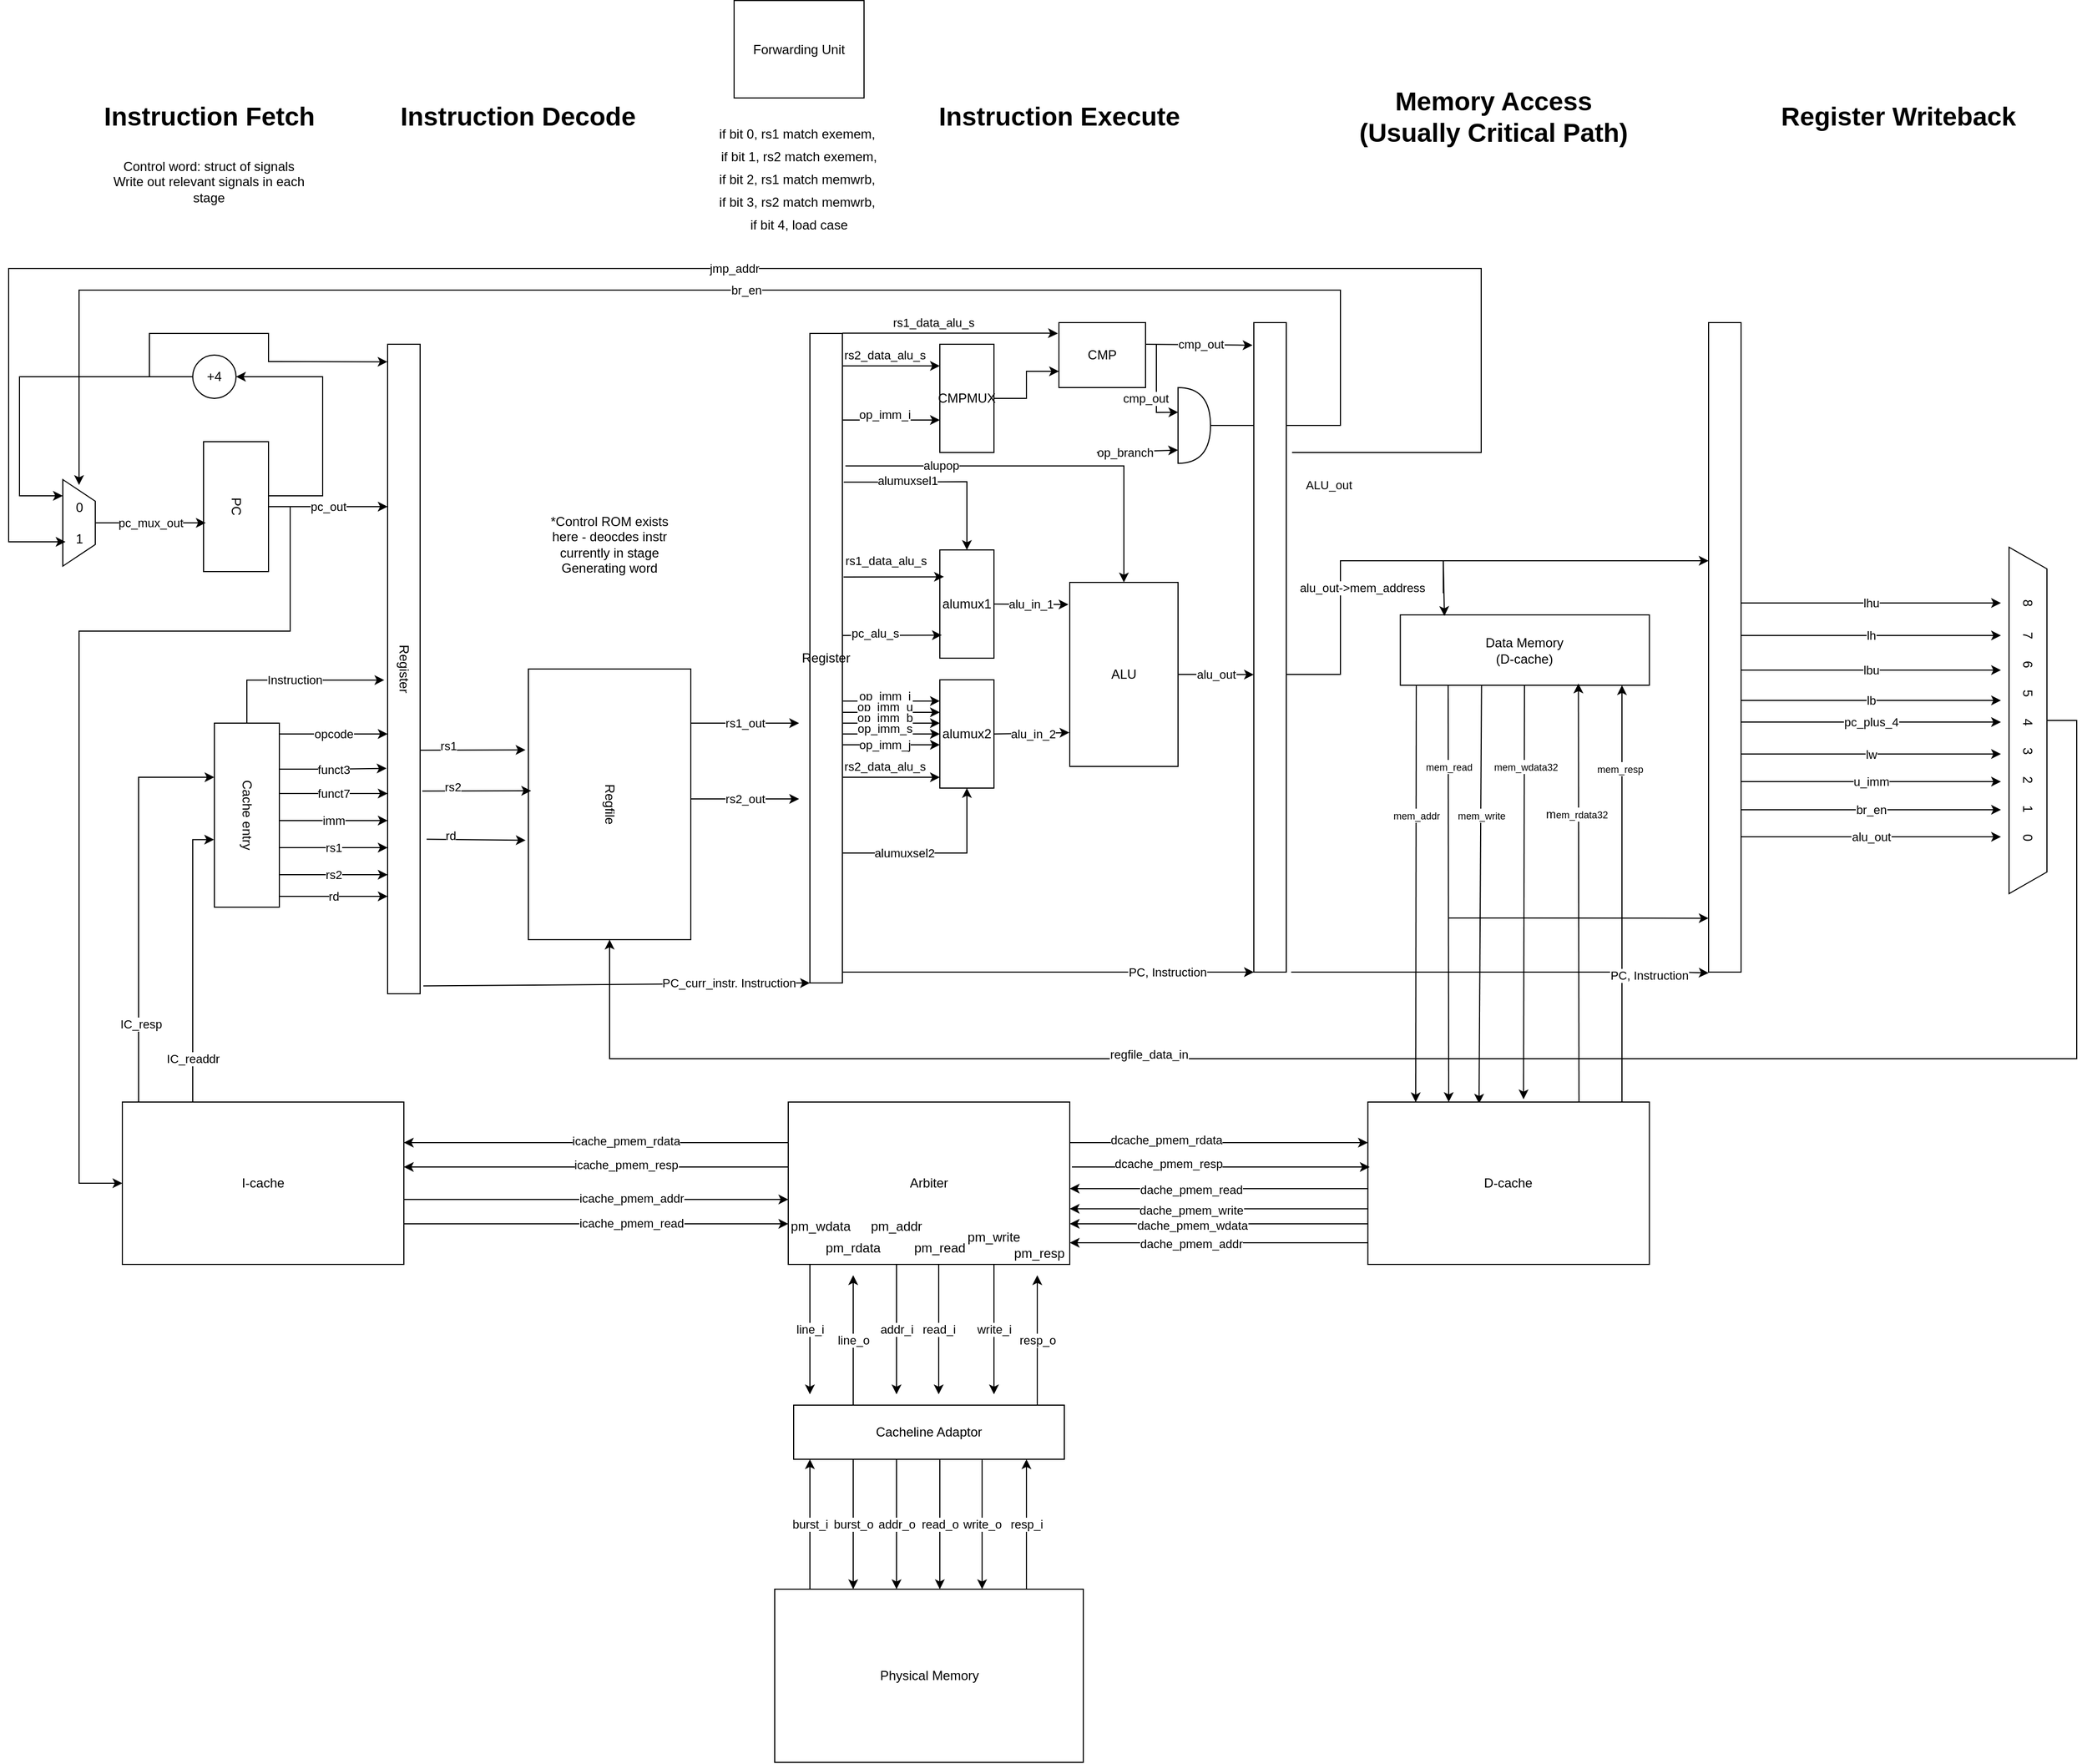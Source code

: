 <mxfile version="21.1.7" type="github">
  <diagram name="Page-1" id="kgMieb5tGnYmpSowrMJh">
    <mxGraphModel dx="1088" dy="543" grid="1" gridSize="10" guides="1" tooltips="1" connect="1" arrows="1" fold="1" page="1" pageScale="1" pageWidth="850" pageHeight="1100" math="0" shadow="0">
      <root>
        <mxCell id="0" />
        <mxCell id="1" parent="0" />
        <mxCell id="nxLgsc4oqni4OdvdI8zT-1" value="funct3" style="edgeStyle=orthogonalEdgeStyle;rounded=0;orthogonalLoop=1;jettySize=auto;html=1;exitX=0.25;exitY=0;exitDx=0;exitDy=0;entryX=0.653;entryY=1.033;entryDx=0;entryDy=0;entryPerimeter=0;" parent="1" source="nxLgsc4oqni4OdvdI8zT-2" target="nxLgsc4oqni4OdvdI8zT-27" edge="1">
          <mxGeometry relative="1" as="geometry" />
        </mxCell>
        <mxCell id="nxLgsc4oqni4OdvdI8zT-2" value="&lt;div&gt;Cache entry&lt;/div&gt;" style="rounded=0;whiteSpace=wrap;html=1;rotation=90;" parent="1" vertex="1">
          <mxGeometry x="515" y="925" width="170" height="60" as="geometry" />
        </mxCell>
        <mxCell id="nxLgsc4oqni4OdvdI8zT-3" value="Data Memory&lt;br&gt;(D-cache)" style="rounded=0;whiteSpace=wrap;html=1;" parent="1" vertex="1">
          <mxGeometry x="1665.31" y="770" width="230" height="65" as="geometry" />
        </mxCell>
        <mxCell id="nxLgsc4oqni4OdvdI8zT-5" value="" style="endArrow=classic;html=1;rounded=0;exitX=0.064;exitY=0.998;exitDx=0;exitDy=0;exitPerimeter=0;entryX=0.17;entryY=0.001;entryDx=0;entryDy=0;entryPerimeter=0;" parent="1" source="nxLgsc4oqni4OdvdI8zT-3" target="tLnpiTjwrrfOaHg7iEic-1" edge="1">
          <mxGeometry width="50" height="50" relative="1" as="geometry">
            <mxPoint x="1765.31" y="860" as="sourcePoint" />
            <mxPoint x="1680" y="930" as="targetPoint" />
          </mxGeometry>
        </mxCell>
        <mxCell id="wsY2lYpdGsrQp6GJRefo-1" style="edgeStyle=orthogonalEdgeStyle;rounded=0;orthogonalLoop=1;jettySize=auto;html=1;exitX=0;exitY=0;exitDx=0;exitDy=0;entryX=0.294;entryY=1;entryDx=0;entryDy=0;entryPerimeter=0;" parent="1" source="nxLgsc4oqni4OdvdI8zT-7" target="nxLgsc4oqni4OdvdI8zT-2" edge="1">
          <mxGeometry relative="1" as="geometry">
            <mxPoint x="500" y="920" as="targetPoint" />
            <Array as="points">
              <mxPoint x="500" y="1220" />
              <mxPoint x="500" y="920" />
            </Array>
          </mxGeometry>
        </mxCell>
        <mxCell id="wsY2lYpdGsrQp6GJRefo-2" value="IC_resp" style="edgeLabel;html=1;align=center;verticalAlign=middle;resizable=0;points=[];" parent="wsY2lYpdGsrQp6GJRefo-1" vertex="1" connectable="0">
          <mxGeometry x="-0.548" y="-2" relative="1" as="geometry">
            <mxPoint as="offset" />
          </mxGeometry>
        </mxCell>
        <mxCell id="wsY2lYpdGsrQp6GJRefo-3" style="edgeStyle=orthogonalEdgeStyle;rounded=0;orthogonalLoop=1;jettySize=auto;html=1;exitX=0.25;exitY=0;exitDx=0;exitDy=0;entryX=0.633;entryY=1.004;entryDx=0;entryDy=0;entryPerimeter=0;" parent="1" source="nxLgsc4oqni4OdvdI8zT-7" target="nxLgsc4oqni4OdvdI8zT-2" edge="1">
          <mxGeometry relative="1" as="geometry">
            <mxPoint x="550" y="960" as="targetPoint" />
            <Array as="points">
              <mxPoint x="550" y="978" />
            </Array>
          </mxGeometry>
        </mxCell>
        <mxCell id="wsY2lYpdGsrQp6GJRefo-4" value="IC_readdr" style="edgeLabel;html=1;align=center;verticalAlign=middle;resizable=0;points=[];" parent="wsY2lYpdGsrQp6GJRefo-3" vertex="1" connectable="0">
          <mxGeometry x="-0.444" y="2" relative="1" as="geometry">
            <mxPoint x="2" y="33" as="offset" />
          </mxGeometry>
        </mxCell>
        <mxCell id="nxLgsc4oqni4OdvdI8zT-7" value="I-cache" style="rounded=0;whiteSpace=wrap;html=1;rotation=0;" parent="1" vertex="1">
          <mxGeometry x="485" y="1220" width="260" height="150" as="geometry" />
        </mxCell>
        <mxCell id="nxLgsc4oqni4OdvdI8zT-8" value="" style="endArrow=classic;html=1;rounded=0;exitX=0.192;exitY=1.003;exitDx=0;exitDy=0;exitPerimeter=0;" parent="1" source="nxLgsc4oqni4OdvdI8zT-3" edge="1">
          <mxGeometry width="50" height="50" relative="1" as="geometry">
            <mxPoint x="1710" y="850" as="sourcePoint" />
            <mxPoint x="1710" y="1220" as="targetPoint" />
          </mxGeometry>
        </mxCell>
        <mxCell id="nxLgsc4oqni4OdvdI8zT-10" value="" style="endArrow=classic;html=1;rounded=0;exitX=0.183;exitY=1.003;exitDx=0;exitDy=0;exitPerimeter=0;entryX=0.395;entryY=0.01;entryDx=0;entryDy=0;entryPerimeter=0;" parent="1" target="tLnpiTjwrrfOaHg7iEic-1" edge="1">
          <mxGeometry width="50" height="50" relative="1" as="geometry">
            <mxPoint x="1740.31" y="835" as="sourcePoint" />
            <mxPoint x="1740.31" y="930" as="targetPoint" />
          </mxGeometry>
        </mxCell>
        <mxCell id="nxLgsc4oqni4OdvdI8zT-12" style="edgeStyle=orthogonalEdgeStyle;rounded=0;orthogonalLoop=1;jettySize=auto;html=1;exitX=0.5;exitY=0;exitDx=0;exitDy=0;entryX=0;entryY=0.5;entryDx=0;entryDy=0;" parent="1" source="nxLgsc4oqni4OdvdI8zT-14" target="nxLgsc4oqni4OdvdI8zT-7" edge="1">
          <mxGeometry relative="1" as="geometry">
            <mxPoint x="340" y="840" as="targetPoint" />
            <Array as="points">
              <mxPoint x="640" y="670" />
              <mxPoint x="640" y="785" />
              <mxPoint x="445" y="785" />
            </Array>
          </mxGeometry>
        </mxCell>
        <mxCell id="nxLgsc4oqni4OdvdI8zT-13" value="pc_out" style="edgeStyle=orthogonalEdgeStyle;rounded=0;orthogonalLoop=1;jettySize=auto;html=1;entryX=0.25;entryY=1;entryDx=0;entryDy=0;" parent="1" source="nxLgsc4oqni4OdvdI8zT-14" target="nxLgsc4oqni4OdvdI8zT-27" edge="1">
          <mxGeometry relative="1" as="geometry" />
        </mxCell>
        <mxCell id="nxLgsc4oqni4OdvdI8zT-14" value="PC" style="rounded=0;whiteSpace=wrap;html=1;rotation=90;" parent="1" vertex="1">
          <mxGeometry x="530" y="640" width="120" height="60" as="geometry" />
        </mxCell>
        <mxCell id="nxLgsc4oqni4OdvdI8zT-15" value="" style="endArrow=classic;html=1;rounded=0;exitX=0.183;exitY=1.003;exitDx=0;exitDy=0;exitPerimeter=0;entryX=0.553;entryY=-0.017;entryDx=0;entryDy=0;entryPerimeter=0;" parent="1" target="tLnpiTjwrrfOaHg7iEic-1" edge="1">
          <mxGeometry width="50" height="50" relative="1" as="geometry">
            <mxPoint x="1779.97" y="835" as="sourcePoint" />
            <mxPoint x="1780" y="930" as="targetPoint" />
          </mxGeometry>
        </mxCell>
        <mxCell id="nxLgsc4oqni4OdvdI8zT-16" value="&lt;font style=&quot;font-size: 10px;&quot;&gt;&lt;font style=&quot;font-size: 9px;&quot;&gt;mem_wdata32&lt;/font&gt;&lt;/font&gt;" style="edgeLabel;html=1;align=center;verticalAlign=middle;resizable=0;points=[];" parent="nxLgsc4oqni4OdvdI8zT-15" vertex="1" connectable="0">
          <mxGeometry x="0.557" y="1" relative="1" as="geometry">
            <mxPoint y="-223" as="offset" />
          </mxGeometry>
        </mxCell>
        <mxCell id="nxLgsc4oqni4OdvdI8zT-17" value="" style="endArrow=classic;html=1;rounded=0;" parent="1" target="nxLgsc4oqni4OdvdI8zT-20" edge="1">
          <mxGeometry width="50" height="50" relative="1" as="geometry">
            <mxPoint x="620" y="660" as="sourcePoint" />
            <mxPoint x="590" y="550" as="targetPoint" />
            <Array as="points">
              <mxPoint x="670" y="660" />
              <mxPoint x="670" y="550" />
            </Array>
          </mxGeometry>
        </mxCell>
        <mxCell id="nxLgsc4oqni4OdvdI8zT-18" value="" style="endArrow=classic;html=1;rounded=0;exitX=0.75;exitY=0;exitDx=0;exitDy=0;entryX=0.715;entryY=0.975;entryDx=0;entryDy=0;entryPerimeter=0;" parent="1" source="tLnpiTjwrrfOaHg7iEic-1" target="nxLgsc4oqni4OdvdI8zT-3" edge="1">
          <mxGeometry width="50" height="50" relative="1" as="geometry">
            <mxPoint x="1835.31" y="1030" as="sourcePoint" />
            <mxPoint x="1830" y="840" as="targetPoint" />
          </mxGeometry>
        </mxCell>
        <mxCell id="nxLgsc4oqni4OdvdI8zT-19" value="m&lt;font style=&quot;font-size: 10px;&quot;&gt;&lt;font style=&quot;font-size: 9px;&quot;&gt;em_rdata32&lt;/font&gt;&lt;/font&gt;" style="edgeLabel;html=1;align=center;verticalAlign=middle;resizable=0;points=[];" parent="nxLgsc4oqni4OdvdI8zT-18" vertex="1" connectable="0">
          <mxGeometry x="0.557" y="1" relative="1" as="geometry">
            <mxPoint x="-1" y="35" as="offset" />
          </mxGeometry>
        </mxCell>
        <mxCell id="nxLgsc4oqni4OdvdI8zT-20" value="+4" style="ellipse;whiteSpace=wrap;html=1;aspect=fixed;" parent="1" vertex="1">
          <mxGeometry x="550" y="530" width="40" height="40" as="geometry" />
        </mxCell>
        <mxCell id="nxLgsc4oqni4OdvdI8zT-21" value="" style="endArrow=classic;html=1;rounded=0;" parent="1" edge="1">
          <mxGeometry width="50" height="50" relative="1" as="geometry">
            <mxPoint x="1870" y="1222" as="sourcePoint" />
            <mxPoint x="1870" y="835" as="targetPoint" />
          </mxGeometry>
        </mxCell>
        <mxCell id="nxLgsc4oqni4OdvdI8zT-22" value="&lt;div&gt;&lt;font style=&quot;font-size: 10px;&quot;&gt;&lt;font style=&quot;font-size: 9px;&quot;&gt;mem_resp&lt;/font&gt;&lt;/font&gt;&lt;/div&gt;" style="edgeLabel;html=1;align=center;verticalAlign=middle;resizable=0;points=[];" parent="nxLgsc4oqni4OdvdI8zT-21" vertex="1" connectable="0">
          <mxGeometry x="0.557" y="1" relative="1" as="geometry">
            <mxPoint x="-1" y="-9" as="offset" />
          </mxGeometry>
        </mxCell>
        <mxCell id="nxLgsc4oqni4OdvdI8zT-23" value="" style="endArrow=classic;html=1;rounded=0;exitX=0;exitY=0.5;exitDx=0;exitDy=0;" parent="1" source="nxLgsc4oqni4OdvdI8zT-20" edge="1">
          <mxGeometry width="50" height="50" relative="1" as="geometry">
            <mxPoint x="600" y="610" as="sourcePoint" />
            <mxPoint x="430" y="660" as="targetPoint" />
            <Array as="points">
              <mxPoint x="390" y="550" />
              <mxPoint x="390" y="660" />
            </Array>
          </mxGeometry>
        </mxCell>
        <mxCell id="nxLgsc4oqni4OdvdI8zT-24" value="&lt;div&gt;&lt;br&gt;&lt;/div&gt;" style="shape=trapezoid;perimeter=trapezoidPerimeter;whiteSpace=wrap;html=1;fixedSize=1;rotation=90;" parent="1" vertex="1">
          <mxGeometry x="405" y="670" width="80" height="30" as="geometry" />
        </mxCell>
        <mxCell id="nxLgsc4oqni4OdvdI8zT-25" value="pc_mux_out" style="endArrow=classic;html=1;rounded=0;exitX=0.5;exitY=0;exitDx=0;exitDy=0;entryX=0.625;entryY=0.967;entryDx=0;entryDy=0;entryPerimeter=0;" parent="1" source="nxLgsc4oqni4OdvdI8zT-24" target="nxLgsc4oqni4OdvdI8zT-14" edge="1">
          <mxGeometry width="50" height="50" relative="1" as="geometry">
            <mxPoint x="650" y="700" as="sourcePoint" />
            <mxPoint x="700" y="650" as="targetPoint" />
          </mxGeometry>
        </mxCell>
        <mxCell id="nxLgsc4oqni4OdvdI8zT-26" value="&lt;div&gt;0&lt;/div&gt;&lt;div&gt;&lt;br&gt;&lt;/div&gt;&lt;div&gt;1&lt;br&gt;&lt;/div&gt;" style="text;html=1;strokeColor=none;fillColor=none;align=center;verticalAlign=middle;whiteSpace=wrap;rounded=0;" parent="1" vertex="1">
          <mxGeometry x="432.5" y="650" width="25" height="70" as="geometry" />
        </mxCell>
        <mxCell id="nxLgsc4oqni4OdvdI8zT-27" value="&lt;div&gt;Register&lt;/div&gt;" style="rounded=0;whiteSpace=wrap;html=1;rotation=90;" parent="1" vertex="1">
          <mxGeometry x="445" y="805" width="600" height="30" as="geometry" />
        </mxCell>
        <mxCell id="nxLgsc4oqni4OdvdI8zT-28" value="Instruction Fetch" style="text;strokeColor=none;fillColor=none;html=1;fontSize=24;fontStyle=1;verticalAlign=middle;align=center;" parent="1" vertex="1">
          <mxGeometry x="515" y="290" width="100" height="40" as="geometry" />
        </mxCell>
        <mxCell id="nxLgsc4oqni4OdvdI8zT-29" value="&lt;div&gt;Regfile&lt;/div&gt;" style="rounded=0;whiteSpace=wrap;html=1;rotation=90;" parent="1" vertex="1">
          <mxGeometry x="810" y="870" width="250" height="150" as="geometry" />
        </mxCell>
        <mxCell id="nxLgsc4oqni4OdvdI8zT-30" value="" style="endArrow=classic;html=1;rounded=0;entryX=0.299;entryY=1.018;entryDx=0;entryDy=0;entryPerimeter=0;" parent="1" target="nxLgsc4oqni4OdvdI8zT-29" edge="1">
          <mxGeometry width="50" height="50" relative="1" as="geometry">
            <mxPoint x="760" y="895" as="sourcePoint" />
            <mxPoint x="860" y="905" as="targetPoint" />
          </mxGeometry>
        </mxCell>
        <mxCell id="nxLgsc4oqni4OdvdI8zT-31" value="rs1" style="edgeLabel;html=1;align=center;verticalAlign=middle;resizable=0;points=[];" parent="nxLgsc4oqni4OdvdI8zT-30" connectable="0" vertex="1">
          <mxGeometry x="0.244" y="2" relative="1" as="geometry">
            <mxPoint x="-35" y="-2" as="offset" />
          </mxGeometry>
        </mxCell>
        <mxCell id="nxLgsc4oqni4OdvdI8zT-32" value="" style="endArrow=classic;html=1;rounded=0;entryX=0.45;entryY=0.983;entryDx=0;entryDy=0;entryPerimeter=0;exitX=0.688;exitY=-0.067;exitDx=0;exitDy=0;exitPerimeter=0;" parent="1" source="nxLgsc4oqni4OdvdI8zT-27" target="nxLgsc4oqni4OdvdI8zT-29" edge="1">
          <mxGeometry width="50" height="50" relative="1" as="geometry">
            <mxPoint x="760" y="925" as="sourcePoint" />
            <mxPoint x="860" y="925" as="targetPoint" />
          </mxGeometry>
        </mxCell>
        <mxCell id="nxLgsc4oqni4OdvdI8zT-33" value="rs2" style="edgeLabel;html=1;align=center;verticalAlign=middle;resizable=0;points=[];" parent="nxLgsc4oqni4OdvdI8zT-32" connectable="0" vertex="1">
          <mxGeometry x="0.244" y="2" relative="1" as="geometry">
            <mxPoint x="-35" y="-2" as="offset" />
          </mxGeometry>
        </mxCell>
        <mxCell id="nxLgsc4oqni4OdvdI8zT-34" value="" style="endArrow=classic;html=1;rounded=0;entryX=0.633;entryY=1.017;entryDx=0;entryDy=0;entryPerimeter=0;exitX=0.762;exitY=-0.2;exitDx=0;exitDy=0;exitPerimeter=0;" parent="1" source="nxLgsc4oqni4OdvdI8zT-27" target="nxLgsc4oqni4OdvdI8zT-29" edge="1">
          <mxGeometry width="50" height="50" relative="1" as="geometry">
            <mxPoint x="760" y="945" as="sourcePoint" />
            <mxPoint x="860" y="945" as="targetPoint" />
          </mxGeometry>
        </mxCell>
        <mxCell id="nxLgsc4oqni4OdvdI8zT-35" value="rd" style="edgeLabel;html=1;align=center;verticalAlign=middle;resizable=0;points=[];" parent="nxLgsc4oqni4OdvdI8zT-34" connectable="0" vertex="1">
          <mxGeometry x="0.244" y="2" relative="1" as="geometry">
            <mxPoint x="-35" y="-2" as="offset" />
          </mxGeometry>
        </mxCell>
        <mxCell id="nxLgsc4oqni4OdvdI8zT-36" value="8&amp;nbsp;&amp;nbsp;&amp;nbsp;&amp;nbsp;&amp;nbsp;&amp;nbsp; 7&amp;nbsp; &amp;nbsp; &amp;nbsp; 6&amp;nbsp; &amp;nbsp; &amp;nbsp; 5&amp;nbsp;&amp;nbsp; &amp;nbsp;&amp;nbsp; 4 &amp;nbsp;&amp;nbsp; &amp;nbsp; 3 &amp;nbsp; &amp;nbsp;&amp;nbsp; 2 &amp;nbsp;&amp;nbsp; &amp;nbsp; 1&amp;nbsp; &amp;nbsp; &amp;nbsp; 0" style="shape=trapezoid;perimeter=trapezoidPerimeter;whiteSpace=wrap;html=1;fixedSize=1;rotation=90;" parent="1" vertex="1">
          <mxGeometry x="2085" y="850" width="320" height="35" as="geometry" />
        </mxCell>
        <mxCell id="nxLgsc4oqni4OdvdI8zT-37" value="funct7" style="edgeStyle=orthogonalEdgeStyle;rounded=0;orthogonalLoop=1;jettySize=auto;html=1;exitX=0.25;exitY=0;exitDx=0;exitDy=0;entryX=0.373;entryY=1;entryDx=0;entryDy=0;entryPerimeter=0;" parent="1" edge="1">
          <mxGeometry relative="1" as="geometry">
            <mxPoint x="630" y="935" as="sourcePoint" />
            <mxPoint x="730" y="935" as="targetPoint" />
          </mxGeometry>
        </mxCell>
        <mxCell id="nxLgsc4oqni4OdvdI8zT-38" value="opcode" style="edgeStyle=orthogonalEdgeStyle;rounded=0;orthogonalLoop=1;jettySize=auto;html=1;exitX=0.25;exitY=0;exitDx=0;exitDy=0;entryX=0.373;entryY=1;entryDx=0;entryDy=0;entryPerimeter=0;" parent="1" edge="1">
          <mxGeometry relative="1" as="geometry">
            <mxPoint x="630" y="880" as="sourcePoint" />
            <mxPoint x="730" y="880" as="targetPoint" />
          </mxGeometry>
        </mxCell>
        <mxCell id="nxLgsc4oqni4OdvdI8zT-39" value="imm" style="edgeStyle=orthogonalEdgeStyle;rounded=0;orthogonalLoop=1;jettySize=auto;html=1;exitX=0.25;exitY=0;exitDx=0;exitDy=0;entryX=0.373;entryY=1;entryDx=0;entryDy=0;entryPerimeter=0;" parent="1" edge="1">
          <mxGeometry relative="1" as="geometry">
            <mxPoint x="630" y="960" as="sourcePoint" />
            <mxPoint x="730" y="960" as="targetPoint" />
          </mxGeometry>
        </mxCell>
        <mxCell id="nxLgsc4oqni4OdvdI8zT-40" value="rs1" style="edgeStyle=orthogonalEdgeStyle;rounded=0;orthogonalLoop=1;jettySize=auto;html=1;exitX=0.25;exitY=0;exitDx=0;exitDy=0;entryX=0.373;entryY=1;entryDx=0;entryDy=0;entryPerimeter=0;" parent="1" edge="1">
          <mxGeometry relative="1" as="geometry">
            <mxPoint x="630" y="985" as="sourcePoint" />
            <mxPoint x="730" y="985" as="targetPoint" />
          </mxGeometry>
        </mxCell>
        <mxCell id="nxLgsc4oqni4OdvdI8zT-41" value="rs2" style="edgeStyle=orthogonalEdgeStyle;rounded=0;orthogonalLoop=1;jettySize=auto;html=1;exitX=0.25;exitY=0;exitDx=0;exitDy=0;entryX=0.373;entryY=1;entryDx=0;entryDy=0;entryPerimeter=0;" parent="1" edge="1">
          <mxGeometry relative="1" as="geometry">
            <mxPoint x="630" y="1010" as="sourcePoint" />
            <mxPoint x="730" y="1010" as="targetPoint" />
          </mxGeometry>
        </mxCell>
        <mxCell id="nxLgsc4oqni4OdvdI8zT-42" value="rd" style="edgeStyle=orthogonalEdgeStyle;rounded=0;orthogonalLoop=1;jettySize=auto;html=1;exitX=0.25;exitY=0;exitDx=0;exitDy=0;entryX=0.373;entryY=1;entryDx=0;entryDy=0;entryPerimeter=0;" parent="1" edge="1">
          <mxGeometry relative="1" as="geometry">
            <mxPoint x="630" y="1030" as="sourcePoint" />
            <mxPoint x="730" y="1030" as="targetPoint" />
          </mxGeometry>
        </mxCell>
        <mxCell id="nxLgsc4oqni4OdvdI8zT-43" value="ALU" style="rounded=0;whiteSpace=wrap;html=1;" parent="1" vertex="1">
          <mxGeometry x="1360" y="740" width="100" height="170" as="geometry" />
        </mxCell>
        <mxCell id="nxLgsc4oqni4OdvdI8zT-44" value="" style="endArrow=classic;html=1;rounded=0;entryX=0.5;entryY=0;entryDx=0;entryDy=0;exitX=1.094;exitY=0.204;exitDx=0;exitDy=0;exitPerimeter=0;edgeStyle=orthogonalEdgeStyle;" parent="1" source="nxLgsc4oqni4OdvdI8zT-62" target="nxLgsc4oqni4OdvdI8zT-43" edge="1">
          <mxGeometry width="50" height="50" relative="1" as="geometry">
            <mxPoint x="1460" y="640" as="sourcePoint" />
            <mxPoint x="1490" y="870" as="targetPoint" />
          </mxGeometry>
        </mxCell>
        <mxCell id="nxLgsc4oqni4OdvdI8zT-45" value="alupop" style="edgeLabel;html=1;align=center;verticalAlign=middle;resizable=0;points=[];" parent="nxLgsc4oqni4OdvdI8zT-44" connectable="0" vertex="1">
          <mxGeometry x="-0.521" y="1" relative="1" as="geometry">
            <mxPoint as="offset" />
          </mxGeometry>
        </mxCell>
        <mxCell id="nxLgsc4oqni4OdvdI8zT-46" value="alumux2" style="trapezoid;whiteSpace=wrap;html=1;" parent="1" vertex="1">
          <mxGeometry x="1240" y="830" width="50" height="100" as="geometry" />
        </mxCell>
        <mxCell id="nxLgsc4oqni4OdvdI8zT-47" value="" style="endArrow=classic;html=1;rounded=0;" parent="1" edge="1">
          <mxGeometry width="50" height="50" relative="1" as="geometry">
            <mxPoint x="1150" y="849.58" as="sourcePoint" />
            <mxPoint x="1240" y="849.58" as="targetPoint" />
          </mxGeometry>
        </mxCell>
        <mxCell id="nxLgsc4oqni4OdvdI8zT-48" value="op_imm_i" style="edgeLabel;html=1;align=center;verticalAlign=middle;resizable=0;points=[];" parent="nxLgsc4oqni4OdvdI8zT-47" connectable="0" vertex="1">
          <mxGeometry x="-0.538" y="-1" relative="1" as="geometry">
            <mxPoint x="18" y="-6" as="offset" />
          </mxGeometry>
        </mxCell>
        <mxCell id="nxLgsc4oqni4OdvdI8zT-49" value="alumux1" style="trapezoid;whiteSpace=wrap;html=1;" parent="1" vertex="1">
          <mxGeometry x="1240" y="710" width="50" height="100" as="geometry" />
        </mxCell>
        <mxCell id="nxLgsc4oqni4OdvdI8zT-50" value="" style="endArrow=classic;html=1;rounded=0;entryX=0.055;entryY=0.248;entryDx=0;entryDy=0;entryPerimeter=0;" parent="1" edge="1">
          <mxGeometry width="50" height="50" relative="1" as="geometry">
            <mxPoint x="1151" y="735" as="sourcePoint" />
            <mxPoint x="1243.75" y="734.8" as="targetPoint" />
          </mxGeometry>
        </mxCell>
        <mxCell id="nxLgsc4oqni4OdvdI8zT-51" value="rs1_data_alu_s" style="edgeLabel;html=1;align=center;verticalAlign=middle;resizable=0;points=[];" parent="nxLgsc4oqni4OdvdI8zT-50" connectable="0" vertex="1">
          <mxGeometry x="-0.35" y="-1" relative="1" as="geometry">
            <mxPoint x="9" y="-16" as="offset" />
          </mxGeometry>
        </mxCell>
        <mxCell id="nxLgsc4oqni4OdvdI8zT-52" value="" style="endArrow=classic;html=1;rounded=0;entryX=0.037;entryY=0.787;entryDx=0;entryDy=0;entryPerimeter=0;" parent="1" target="nxLgsc4oqni4OdvdI8zT-49" edge="1">
          <mxGeometry width="50" height="50" relative="1" as="geometry">
            <mxPoint x="1150" y="789" as="sourcePoint" />
            <mxPoint x="1243" y="790" as="targetPoint" />
          </mxGeometry>
        </mxCell>
        <mxCell id="nxLgsc4oqni4OdvdI8zT-53" value="pc_alu_s" style="edgeLabel;html=1;align=center;verticalAlign=middle;resizable=0;points=[];" parent="nxLgsc4oqni4OdvdI8zT-52" connectable="0" vertex="1">
          <mxGeometry x="-0.59" y="2" relative="1" as="geometry">
            <mxPoint x="11" as="offset" />
          </mxGeometry>
        </mxCell>
        <mxCell id="nxLgsc4oqni4OdvdI8zT-54" value="" style="endArrow=classic;html=1;rounded=0;entryX=0.5;entryY=1;entryDx=0;entryDy=0;exitX=1;exitY=0.8;exitDx=0;exitDy=0;exitPerimeter=0;edgeStyle=orthogonalEdgeStyle;" parent="1" source="nxLgsc4oqni4OdvdI8zT-62" target="nxLgsc4oqni4OdvdI8zT-46" edge="1">
          <mxGeometry width="50" height="50" relative="1" as="geometry">
            <mxPoint x="1265" y="980" as="sourcePoint" />
            <mxPoint x="1360" y="870" as="targetPoint" />
            <Array as="points">
              <mxPoint x="1265" y="990" />
            </Array>
          </mxGeometry>
        </mxCell>
        <mxCell id="nxLgsc4oqni4OdvdI8zT-55" value="alumuxsel2" style="edgeLabel;html=1;align=center;verticalAlign=middle;resizable=0;points=[];" parent="nxLgsc4oqni4OdvdI8zT-54" connectable="0" vertex="1">
          <mxGeometry x="-0.349" relative="1" as="geometry">
            <mxPoint as="offset" />
          </mxGeometry>
        </mxCell>
        <mxCell id="nxLgsc4oqni4OdvdI8zT-56" value="" style="endArrow=classic;html=1;rounded=0;entryX=0.5;entryY=0;entryDx=0;entryDy=0;exitX=1.039;exitY=0.229;exitDx=0;exitDy=0;exitPerimeter=0;edgeStyle=orthogonalEdgeStyle;" parent="1" source="nxLgsc4oqni4OdvdI8zT-62" target="nxLgsc4oqni4OdvdI8zT-49" edge="1">
          <mxGeometry width="50" height="50" relative="1" as="geometry">
            <mxPoint x="1265" y="650" as="sourcePoint" />
            <mxPoint x="1270" y="650" as="targetPoint" />
            <Array as="points">
              <mxPoint x="1195" y="647" />
              <mxPoint x="1265" y="647" />
            </Array>
          </mxGeometry>
        </mxCell>
        <mxCell id="nxLgsc4oqni4OdvdI8zT-57" value="alumuxsel1" style="edgeLabel;html=1;align=center;verticalAlign=middle;resizable=0;points=[];" parent="nxLgsc4oqni4OdvdI8zT-56" connectable="0" vertex="1">
          <mxGeometry x="-0.332" y="2" relative="1" as="geometry">
            <mxPoint as="offset" />
          </mxGeometry>
        </mxCell>
        <mxCell id="nxLgsc4oqni4OdvdI8zT-58" value="" style="endArrow=classic;html=1;rounded=0;exitX=1;exitY=0.5;exitDx=0;exitDy=0;entryX=-0.012;entryY=0.12;entryDx=0;entryDy=0;entryPerimeter=0;" parent="1" source="nxLgsc4oqni4OdvdI8zT-49" target="nxLgsc4oqni4OdvdI8zT-43" edge="1">
          <mxGeometry width="50" height="50" relative="1" as="geometry">
            <mxPoint x="1290" y="920" as="sourcePoint" />
            <mxPoint x="1340" y="870" as="targetPoint" />
          </mxGeometry>
        </mxCell>
        <mxCell id="nxLgsc4oqni4OdvdI8zT-59" value="alu_in_1" style="edgeLabel;html=1;align=center;verticalAlign=middle;resizable=0;points=[];" parent="nxLgsc4oqni4OdvdI8zT-58" connectable="0" vertex="1">
          <mxGeometry x="0.229" y="-3" relative="1" as="geometry">
            <mxPoint x="-9" y="-3" as="offset" />
          </mxGeometry>
        </mxCell>
        <mxCell id="nxLgsc4oqni4OdvdI8zT-60" value="" style="endArrow=classic;html=1;rounded=0;entryX=-0.003;entryY=0.816;entryDx=0;entryDy=0;exitX=1;exitY=0.5;exitDx=0;exitDy=0;entryPerimeter=0;" parent="1" source="nxLgsc4oqni4OdvdI8zT-46" target="nxLgsc4oqni4OdvdI8zT-43" edge="1">
          <mxGeometry width="50" height="50" relative="1" as="geometry">
            <mxPoint x="1290" y="920" as="sourcePoint" />
            <mxPoint x="1340" y="870" as="targetPoint" />
          </mxGeometry>
        </mxCell>
        <mxCell id="nxLgsc4oqni4OdvdI8zT-61" value="alu_in_2" style="edgeLabel;html=1;align=center;verticalAlign=middle;resizable=0;points=[];" parent="nxLgsc4oqni4OdvdI8zT-60" connectable="0" vertex="1">
          <mxGeometry x="-0.289" y="-3" relative="1" as="geometry">
            <mxPoint x="11" y="-3" as="offset" />
          </mxGeometry>
        </mxCell>
        <mxCell id="nxLgsc4oqni4OdvdI8zT-62" value="Register" style="rounded=0;whiteSpace=wrap;html=1;" parent="1" vertex="1">
          <mxGeometry x="1120" y="510" width="30" height="600" as="geometry" />
        </mxCell>
        <mxCell id="nxLgsc4oqni4OdvdI8zT-63" value="" style="endArrow=classic;html=1;rounded=0;" parent="1" edge="1">
          <mxGeometry width="50" height="50" relative="1" as="geometry">
            <mxPoint x="1150" y="860" as="sourcePoint" />
            <mxPoint x="1240" y="860" as="targetPoint" />
          </mxGeometry>
        </mxCell>
        <mxCell id="nxLgsc4oqni4OdvdI8zT-64" value="op_imm_u" style="edgeLabel;html=1;align=center;verticalAlign=middle;resizable=0;points=[];" parent="nxLgsc4oqni4OdvdI8zT-63" connectable="0" vertex="1">
          <mxGeometry x="-0.538" y="-1" relative="1" as="geometry">
            <mxPoint x="18" y="-6" as="offset" />
          </mxGeometry>
        </mxCell>
        <mxCell id="nxLgsc4oqni4OdvdI8zT-65" value="" style="endArrow=classic;html=1;rounded=0;" parent="1" edge="1">
          <mxGeometry width="50" height="50" relative="1" as="geometry">
            <mxPoint x="1150" y="870" as="sourcePoint" />
            <mxPoint x="1240" y="870" as="targetPoint" />
          </mxGeometry>
        </mxCell>
        <mxCell id="nxLgsc4oqni4OdvdI8zT-66" value="op_imm_b" style="edgeLabel;html=1;align=center;verticalAlign=middle;resizable=0;points=[];" parent="nxLgsc4oqni4OdvdI8zT-65" connectable="0" vertex="1">
          <mxGeometry x="-0.538" y="-1" relative="1" as="geometry">
            <mxPoint x="18" y="-6" as="offset" />
          </mxGeometry>
        </mxCell>
        <mxCell id="nxLgsc4oqni4OdvdI8zT-67" value="" style="endArrow=classic;html=1;rounded=0;" parent="1" edge="1">
          <mxGeometry width="50" height="50" relative="1" as="geometry">
            <mxPoint x="1150" y="880" as="sourcePoint" />
            <mxPoint x="1240" y="880" as="targetPoint" />
          </mxGeometry>
        </mxCell>
        <mxCell id="nxLgsc4oqni4OdvdI8zT-68" value="op_imm_s" style="edgeLabel;html=1;align=center;verticalAlign=middle;resizable=0;points=[];" parent="nxLgsc4oqni4OdvdI8zT-67" connectable="0" vertex="1">
          <mxGeometry x="-0.538" y="-1" relative="1" as="geometry">
            <mxPoint x="18" y="-6" as="offset" />
          </mxGeometry>
        </mxCell>
        <mxCell id="nxLgsc4oqni4OdvdI8zT-69" value="" style="endArrow=classic;html=1;rounded=0;" parent="1" edge="1">
          <mxGeometry width="50" height="50" relative="1" as="geometry">
            <mxPoint x="1150" y="890" as="sourcePoint" />
            <mxPoint x="1240" y="890" as="targetPoint" />
          </mxGeometry>
        </mxCell>
        <mxCell id="nxLgsc4oqni4OdvdI8zT-70" value="op_imm_j" style="edgeLabel;html=1;align=center;verticalAlign=middle;resizable=0;points=[];" parent="nxLgsc4oqni4OdvdI8zT-69" connectable="0" vertex="1">
          <mxGeometry x="-0.538" y="-1" relative="1" as="geometry">
            <mxPoint x="18" y="-1" as="offset" />
          </mxGeometry>
        </mxCell>
        <mxCell id="nxLgsc4oqni4OdvdI8zT-71" value="" style="endArrow=classic;html=1;rounded=0;" parent="1" edge="1">
          <mxGeometry width="50" height="50" relative="1" as="geometry">
            <mxPoint x="1150" y="920" as="sourcePoint" />
            <mxPoint x="1240" y="920" as="targetPoint" />
          </mxGeometry>
        </mxCell>
        <mxCell id="nxLgsc4oqni4OdvdI8zT-72" value="rs2_data_alu_s" style="edgeLabel;html=1;align=center;verticalAlign=middle;resizable=0;points=[];" parent="nxLgsc4oqni4OdvdI8zT-71" connectable="0" vertex="1">
          <mxGeometry x="-0.538" y="-1" relative="1" as="geometry">
            <mxPoint x="18" y="-11" as="offset" />
          </mxGeometry>
        </mxCell>
        <mxCell id="nxLgsc4oqni4OdvdI8zT-73" value="CMP" style="whiteSpace=wrap;html=1;" parent="1" vertex="1">
          <mxGeometry x="1350" y="500" width="80" height="60" as="geometry" />
        </mxCell>
        <mxCell id="nxLgsc4oqni4OdvdI8zT-74" value="CMPMUX" style="trapezoid;whiteSpace=wrap;html=1;" parent="1" vertex="1">
          <mxGeometry x="1240" y="520" width="50" height="100" as="geometry" />
        </mxCell>
        <mxCell id="nxLgsc4oqni4OdvdI8zT-75" value="" style="endArrow=classic;html=1;rounded=0;" parent="1" edge="1">
          <mxGeometry width="50" height="50" relative="1" as="geometry">
            <mxPoint x="1150" y="540" as="sourcePoint" />
            <mxPoint x="1240" y="540" as="targetPoint" />
          </mxGeometry>
        </mxCell>
        <mxCell id="nxLgsc4oqni4OdvdI8zT-76" value="rs2_data_alu_s" style="edgeLabel;html=1;align=center;verticalAlign=middle;resizable=0;points=[];" parent="nxLgsc4oqni4OdvdI8zT-75" connectable="0" vertex="1">
          <mxGeometry x="-0.538" y="-1" relative="1" as="geometry">
            <mxPoint x="18" y="-11" as="offset" />
          </mxGeometry>
        </mxCell>
        <mxCell id="nxLgsc4oqni4OdvdI8zT-77" value="" style="endArrow=classic;html=1;rounded=0;" parent="1" edge="1">
          <mxGeometry width="50" height="50" relative="1" as="geometry">
            <mxPoint x="1150" y="590" as="sourcePoint" />
            <mxPoint x="1240" y="590" as="targetPoint" />
          </mxGeometry>
        </mxCell>
        <mxCell id="nxLgsc4oqni4OdvdI8zT-78" value="op_imm_i" style="edgeLabel;html=1;align=center;verticalAlign=middle;resizable=0;points=[];" parent="nxLgsc4oqni4OdvdI8zT-77" connectable="0" vertex="1">
          <mxGeometry x="-0.538" y="-1" relative="1" as="geometry">
            <mxPoint x="18" y="-6" as="offset" />
          </mxGeometry>
        </mxCell>
        <mxCell id="nxLgsc4oqni4OdvdI8zT-79" value="" style="endArrow=classic;html=1;rounded=0;entryX=0;entryY=0.75;entryDx=0;entryDy=0;exitX=1;exitY=0.5;exitDx=0;exitDy=0;edgeStyle=orthogonalEdgeStyle;" parent="1" source="nxLgsc4oqni4OdvdI8zT-74" target="nxLgsc4oqni4OdvdI8zT-73" edge="1">
          <mxGeometry width="50" height="50" relative="1" as="geometry">
            <mxPoint x="1290" y="580" as="sourcePoint" />
            <mxPoint x="1340" y="530" as="targetPoint" />
          </mxGeometry>
        </mxCell>
        <mxCell id="nxLgsc4oqni4OdvdI8zT-80" value="" style="endArrow=classic;html=1;rounded=0;exitX=1;exitY=0.833;exitDx=0;exitDy=0;exitPerimeter=0;edgeStyle=orthogonalEdgeStyle;entryX=-0.012;entryY=0.167;entryDx=0;entryDy=0;entryPerimeter=0;" parent="1" target="nxLgsc4oqni4OdvdI8zT-73" edge="1">
          <mxGeometry width="50" height="50" relative="1" as="geometry">
            <mxPoint x="1150" y="509.8" as="sourcePoint" />
            <mxPoint x="1410" y="510" as="targetPoint" />
            <Array as="points">
              <mxPoint x="1340" y="510" />
              <mxPoint x="1340" y="510" />
            </Array>
          </mxGeometry>
        </mxCell>
        <mxCell id="nxLgsc4oqni4OdvdI8zT-81" value="rs1_data_alu_s" style="edgeLabel;html=1;align=center;verticalAlign=middle;resizable=0;points=[];" parent="nxLgsc4oqni4OdvdI8zT-80" connectable="0" vertex="1">
          <mxGeometry x="0.392" y="3" relative="1" as="geometry">
            <mxPoint x="-55" y="-7" as="offset" />
          </mxGeometry>
        </mxCell>
        <mxCell id="nxLgsc4oqni4OdvdI8zT-82" value="" style="rounded=0;whiteSpace=wrap;html=1;" parent="1" vertex="1">
          <mxGeometry x="1950" y="500" width="30" height="600" as="geometry" />
        </mxCell>
        <mxCell id="nxLgsc4oqni4OdvdI8zT-85" value="" style="endArrow=classic;html=1;rounded=0;exitX=1.007;exitY=0.539;exitDx=0;exitDy=0;exitPerimeter=0;entryX=0.177;entryY=0.015;entryDx=0;entryDy=0;entryPerimeter=0;" parent="1" target="nxLgsc4oqni4OdvdI8zT-3" edge="1">
          <mxGeometry width="50" height="50" relative="1" as="geometry">
            <mxPoint x="1560" y="825" as="sourcePoint" />
            <mxPoint x="1705.12" y="764.065" as="targetPoint" />
            <Array as="points">
              <mxPoint x="1610" y="825" />
              <mxPoint x="1610" y="720" />
              <mxPoint x="1705" y="720" />
            </Array>
          </mxGeometry>
        </mxCell>
        <mxCell id="nxLgsc4oqni4OdvdI8zT-86" value="alu_out-&amp;gt;mem_address" style="edgeLabel;html=1;align=center;verticalAlign=middle;resizable=0;points=[];" parent="nxLgsc4oqni4OdvdI8zT-85" vertex="1" connectable="0">
          <mxGeometry x="-0.324" relative="1" as="geometry">
            <mxPoint x="20" y="-29" as="offset" />
          </mxGeometry>
        </mxCell>
        <mxCell id="nxLgsc4oqni4OdvdI8zT-87" value="" style="endArrow=classic;html=1;rounded=0;entryX=0;entryY=0.917;entryDx=0;entryDy=0;entryPerimeter=0;" parent="1" target="nxLgsc4oqni4OdvdI8zT-82" edge="1">
          <mxGeometry width="50" height="50" relative="1" as="geometry">
            <mxPoint x="1710" y="1050" as="sourcePoint" />
            <mxPoint x="1805.31" y="1020" as="targetPoint" />
          </mxGeometry>
        </mxCell>
        <mxCell id="nxLgsc4oqni4OdvdI8zT-88" style="edgeStyle=orthogonalEdgeStyle;rounded=0;orthogonalLoop=1;jettySize=auto;html=1;exitX=0.5;exitY=0;exitDx=0;exitDy=0;entryX=1;entryY=0.5;entryDx=0;entryDy=0;" parent="1" source="nxLgsc4oqni4OdvdI8zT-36" target="nxLgsc4oqni4OdvdI8zT-29" edge="1">
          <mxGeometry relative="1" as="geometry">
            <mxPoint x="960" y="1020" as="targetPoint" />
            <Array as="points">
              <mxPoint x="2290" y="868" />
              <mxPoint x="2290" y="1180" />
              <mxPoint x="935" y="1180" />
            </Array>
            <mxPoint x="2165.31" y="790" as="sourcePoint" />
          </mxGeometry>
        </mxCell>
        <mxCell id="nxLgsc4oqni4OdvdI8zT-89" value="regfile_data_in" style="edgeLabel;html=1;align=center;verticalAlign=middle;resizable=0;points=[];" parent="nxLgsc4oqni4OdvdI8zT-88" vertex="1" connectable="0">
          <mxGeometry x="0.326" y="-4" relative="1" as="geometry">
            <mxPoint x="-1" as="offset" />
          </mxGeometry>
        </mxCell>
        <mxCell id="nxLgsc4oqni4OdvdI8zT-90" value="alu_out" style="endArrow=classic;html=1;rounded=0;entryX=0;entryY=0.542;entryDx=0;entryDy=0;entryPerimeter=0;exitX=1;exitY=0.5;exitDx=0;exitDy=0;edgeStyle=orthogonalEdgeStyle;" parent="1" source="nxLgsc4oqni4OdvdI8zT-43" target="nxLgsc4oqni4OdvdI8zT-83" edge="1">
          <mxGeometry width="50" height="50" relative="1" as="geometry">
            <mxPoint x="1370" y="840" as="sourcePoint" />
            <mxPoint x="1420" y="790" as="targetPoint" />
            <Array as="points">
              <mxPoint x="1480" y="825" />
              <mxPoint x="1480" y="825" />
            </Array>
          </mxGeometry>
        </mxCell>
        <mxCell id="nxLgsc4oqni4OdvdI8zT-91" value="w" style="endArrow=classic;html=1;rounded=0;exitX=1.015;exitY=0.318;exitDx=0;exitDy=0;exitPerimeter=0;" parent="1" edge="1">
          <mxGeometry width="50" height="50" relative="1" as="geometry">
            <mxPoint x="1430" y="520" as="sourcePoint" />
            <mxPoint x="1528.8" y="520.92" as="targetPoint" />
          </mxGeometry>
        </mxCell>
        <mxCell id="nxLgsc4oqni4OdvdI8zT-92" value="cmp_out" style="edgeLabel;html=1;align=center;verticalAlign=middle;resizable=0;points=[];" parent="nxLgsc4oqni4OdvdI8zT-91" connectable="0" vertex="1">
          <mxGeometry x="-0.507" y="1" relative="1" as="geometry">
            <mxPoint x="26" y="1" as="offset" />
          </mxGeometry>
        </mxCell>
        <mxCell id="nxLgsc4oqni4OdvdI8zT-93" value="" style="endArrow=classic;html=1;rounded=0;entryX=0.007;entryY=0.326;entryDx=0;entryDy=0;entryPerimeter=0;" parent="1" target="nxLgsc4oqni4OdvdI8zT-98" edge="1">
          <mxGeometry width="50" height="50" relative="1" as="geometry">
            <mxPoint x="1440" y="520" as="sourcePoint" />
            <mxPoint x="1460" y="577.8" as="targetPoint" />
            <Array as="points">
              <mxPoint x="1440" y="583" />
            </Array>
          </mxGeometry>
        </mxCell>
        <mxCell id="nxLgsc4oqni4OdvdI8zT-94" value="cmp_out" style="edgeLabel;html=1;align=center;verticalAlign=middle;resizable=0;points=[];" parent="nxLgsc4oqni4OdvdI8zT-93" connectable="0" vertex="1">
          <mxGeometry x="-0.353" y="2" relative="1" as="geometry">
            <mxPoint x="-12" y="23" as="offset" />
          </mxGeometry>
        </mxCell>
        <mxCell id="nxLgsc4oqni4OdvdI8zT-95" value="" style="endArrow=classic;html=1;rounded=0;" parent="1" edge="1">
          <mxGeometry width="50" height="50" relative="1" as="geometry">
            <mxPoint x="1705" y="750" as="sourcePoint" />
            <mxPoint x="1950" y="720" as="targetPoint" />
            <Array as="points">
              <mxPoint x="1705" y="720" />
              <mxPoint x="1920" y="720" />
            </Array>
          </mxGeometry>
        </mxCell>
        <mxCell id="nxLgsc4oqni4OdvdI8zT-96" value="" style="endArrow=classic;html=1;rounded=0;exitX=1.167;exitY=0.137;exitDx=0;exitDy=0;exitPerimeter=0;" parent="1" edge="1">
          <mxGeometry width="50" height="50" relative="1" as="geometry">
            <mxPoint x="1385.01" y="620.0" as="sourcePoint" />
            <mxPoint x="1460" y="617.8" as="targetPoint" />
          </mxGeometry>
        </mxCell>
        <mxCell id="nxLgsc4oqni4OdvdI8zT-97" value="&lt;div&gt;op_branch&lt;/div&gt;" style="edgeLabel;html=1;align=center;verticalAlign=middle;resizable=0;points=[];" parent="nxLgsc4oqni4OdvdI8zT-96" connectable="0" vertex="1">
          <mxGeometry x="-0.562" relative="1" as="geometry">
            <mxPoint x="9" as="offset" />
          </mxGeometry>
        </mxCell>
        <mxCell id="nxLgsc4oqni4OdvdI8zT-98" value="" style="shape=or;whiteSpace=wrap;html=1;" parent="1" vertex="1">
          <mxGeometry x="1460" y="560" width="30" height="70" as="geometry" />
        </mxCell>
        <mxCell id="nxLgsc4oqni4OdvdI8zT-99" value="br_en" style="endArrow=classic;html=1;rounded=0;entryX=0.5;entryY=0;entryDx=0;entryDy=0;edgeStyle=orthogonalEdgeStyle;exitX=1;exitY=0.5;exitDx=0;exitDy=0;exitPerimeter=0;" parent="1" source="nxLgsc4oqni4OdvdI8zT-98" target="nxLgsc4oqni4OdvdI8zT-26" edge="1">
          <mxGeometry x="-0.001" width="50" height="50" relative="1" as="geometry">
            <mxPoint x="1700" y="560" as="sourcePoint" />
            <mxPoint x="1720" y="510" as="targetPoint" />
            <Array as="points">
              <mxPoint x="1610" y="595" />
              <mxPoint x="1610" y="470" />
              <mxPoint x="445" y="470" />
            </Array>
            <mxPoint as="offset" />
          </mxGeometry>
        </mxCell>
        <mxCell id="nxLgsc4oqni4OdvdI8zT-100" value="jmp_addr" style="edgeStyle=orthogonalEdgeStyle;orthogonalLoop=1;jettySize=auto;html=1;rounded=0;entryX=0;entryY=0.75;entryDx=0;entryDy=0;" parent="1" target="nxLgsc4oqni4OdvdI8zT-26" edge="1">
          <mxGeometry x="0.03" width="100" relative="1" as="geometry">
            <mxPoint x="1565.31" y="620" as="sourcePoint" />
            <mxPoint x="1665.31" y="620" as="targetPoint" />
            <Array as="points">
              <mxPoint x="1740" y="620" />
              <mxPoint x="1740" y="450" />
              <mxPoint x="380" y="450" />
              <mxPoint x="380" y="703" />
            </Array>
            <mxPoint as="offset" />
          </mxGeometry>
        </mxCell>
        <mxCell id="nxLgsc4oqni4OdvdI8zT-101" value="ALU_out" style="edgeLabel;html=1;align=center;verticalAlign=middle;resizable=0;points=[];" parent="nxLgsc4oqni4OdvdI8zT-100" connectable="0" vertex="1">
          <mxGeometry x="0.313" y="1" relative="1" as="geometry">
            <mxPoint x="834" y="199" as="offset" />
          </mxGeometry>
        </mxCell>
        <mxCell id="nxLgsc4oqni4OdvdI8zT-102" value="Instruction" style="endArrow=classic;html=1;rounded=0;entryX=0.517;entryY=1.102;entryDx=0;entryDy=0;entryPerimeter=0;edgeStyle=orthogonalEdgeStyle;" parent="1" target="nxLgsc4oqni4OdvdI8zT-27" edge="1">
          <mxGeometry width="50" height="50" relative="1" as="geometry">
            <mxPoint x="600" y="870" as="sourcePoint" />
            <mxPoint x="650" y="820" as="targetPoint" />
            <Array as="points">
              <mxPoint x="600" y="830" />
            </Array>
          </mxGeometry>
        </mxCell>
        <mxCell id="nxLgsc4oqni4OdvdI8zT-103" value="alu_out" style="endArrow=classic;html=1;rounded=0;" parent="1" edge="1">
          <mxGeometry width="50" height="50" relative="1" as="geometry">
            <mxPoint x="1980" y="975" as="sourcePoint" />
            <mxPoint x="2220" y="975" as="targetPoint" />
          </mxGeometry>
        </mxCell>
        <mxCell id="nxLgsc4oqni4OdvdI8zT-104" value="" style="endArrow=classic;html=1;rounded=0;entryX=0;entryY=1;entryDx=0;entryDy=0;exitX=0.988;exitY=-0.1;exitDx=0;exitDy=0;exitPerimeter=0;" parent="1" source="nxLgsc4oqni4OdvdI8zT-27" target="nxLgsc4oqni4OdvdI8zT-62" edge="1">
          <mxGeometry width="50" height="50" relative="1" as="geometry">
            <mxPoint x="760" y="835" as="sourcePoint" />
            <mxPoint x="810" y="785" as="targetPoint" />
          </mxGeometry>
        </mxCell>
        <mxCell id="nxLgsc4oqni4OdvdI8zT-105" value="PC_curr_instr. Instruction" style="edgeLabel;html=1;align=center;verticalAlign=middle;resizable=0;points=[];" parent="nxLgsc4oqni4OdvdI8zT-104" connectable="0" vertex="1">
          <mxGeometry x="-0.565" y="-2" relative="1" as="geometry">
            <mxPoint x="204" y="-4" as="offset" />
          </mxGeometry>
        </mxCell>
        <mxCell id="nxLgsc4oqni4OdvdI8zT-106" value="br_en" style="edgeStyle=none;orthogonalLoop=1;jettySize=auto;html=1;rounded=0;" parent="1" edge="1">
          <mxGeometry width="100" relative="1" as="geometry">
            <mxPoint x="1980" y="950" as="sourcePoint" />
            <mxPoint x="2220" y="950" as="targetPoint" />
            <Array as="points" />
          </mxGeometry>
        </mxCell>
        <mxCell id="nxLgsc4oqni4OdvdI8zT-107" value="" style="endArrow=classic;html=1;rounded=0;edgeStyle=orthogonalEdgeStyle;" parent="1" edge="1">
          <mxGeometry width="50" height="50" relative="1" as="geometry">
            <mxPoint x="1150" y="1100" as="sourcePoint" />
            <mxPoint x="1530" y="1100" as="targetPoint" />
            <Array as="points">
              <mxPoint x="1150" y="1100" />
              <mxPoint x="1530" y="1100" />
            </Array>
          </mxGeometry>
        </mxCell>
        <mxCell id="nxLgsc4oqni4OdvdI8zT-108" value="PC, Instruction" style="edgeLabel;html=1;align=center;verticalAlign=middle;resizable=0;points=[];" parent="nxLgsc4oqni4OdvdI8zT-107" connectable="0" vertex="1">
          <mxGeometry x="-0.181" y="-3" relative="1" as="geometry">
            <mxPoint x="144" y="-3" as="offset" />
          </mxGeometry>
        </mxCell>
        <mxCell id="nxLgsc4oqni4OdvdI8zT-109" value="" style="endArrow=classic;html=1;rounded=0;edgeStyle=orthogonalEdgeStyle;entryX=0.007;entryY=0.868;entryDx=0;entryDy=0;entryPerimeter=0;" parent="1" edge="1">
          <mxGeometry width="50" height="50" relative="1" as="geometry">
            <mxPoint x="1564.48" y="1100" as="sourcePoint" />
            <mxPoint x="1950" y="1100.8" as="targetPoint" />
            <Array as="points">
              <mxPoint x="1924.48" y="1100" />
            </Array>
          </mxGeometry>
        </mxCell>
        <mxCell id="nxLgsc4oqni4OdvdI8zT-110" value="PC, Instruction" style="edgeLabel;html=1;align=center;verticalAlign=middle;resizable=0;points=[];" parent="nxLgsc4oqni4OdvdI8zT-109" connectable="0" vertex="1">
          <mxGeometry x="-0.181" y="-3" relative="1" as="geometry">
            <mxPoint x="172" as="offset" />
          </mxGeometry>
        </mxCell>
        <mxCell id="nxLgsc4oqni4OdvdI8zT-111" value="" style="endArrow=classic;html=1;rounded=0;entryX=0.027;entryY=1.005;entryDx=0;entryDy=0;entryPerimeter=0;" parent="1" target="nxLgsc4oqni4OdvdI8zT-27" edge="1">
          <mxGeometry width="50" height="50" relative="1" as="geometry">
            <mxPoint x="510" y="550" as="sourcePoint" />
            <mxPoint x="560" y="500" as="targetPoint" />
            <Array as="points">
              <mxPoint x="510" y="510" />
              <mxPoint x="620" y="510" />
              <mxPoint x="620" y="536" />
            </Array>
          </mxGeometry>
        </mxCell>
        <mxCell id="nxLgsc4oqni4OdvdI8zT-112" value="u_imm" style="edgeStyle=none;orthogonalLoop=1;jettySize=auto;html=1;rounded=0;" parent="1" edge="1">
          <mxGeometry width="100" relative="1" as="geometry">
            <mxPoint x="1980" y="924" as="sourcePoint" />
            <mxPoint x="2220" y="924" as="targetPoint" />
            <Array as="points" />
          </mxGeometry>
        </mxCell>
        <mxCell id="nxLgsc4oqni4OdvdI8zT-113" value="lw" style="edgeStyle=none;orthogonalLoop=1;jettySize=auto;html=1;rounded=0;" parent="1" edge="1">
          <mxGeometry width="100" relative="1" as="geometry">
            <mxPoint x="1980" y="898.5" as="sourcePoint" />
            <mxPoint x="2220" y="898.5" as="targetPoint" />
            <Array as="points" />
          </mxGeometry>
        </mxCell>
        <mxCell id="nxLgsc4oqni4OdvdI8zT-114" value="pc_plus_4" style="edgeStyle=none;orthogonalLoop=1;jettySize=auto;html=1;rounded=0;" parent="1" edge="1">
          <mxGeometry width="100" relative="1" as="geometry">
            <mxPoint x="1980" y="869" as="sourcePoint" />
            <mxPoint x="2220" y="869" as="targetPoint" />
            <Array as="points" />
          </mxGeometry>
        </mxCell>
        <mxCell id="nxLgsc4oqni4OdvdI8zT-115" value="lb" style="edgeStyle=none;orthogonalLoop=1;jettySize=auto;html=1;rounded=0;" parent="1" edge="1">
          <mxGeometry width="100" relative="1" as="geometry">
            <mxPoint x="1980" y="849" as="sourcePoint" />
            <mxPoint x="2220" y="849" as="targetPoint" />
            <Array as="points" />
          </mxGeometry>
        </mxCell>
        <mxCell id="nxLgsc4oqni4OdvdI8zT-116" value="lbu" style="edgeStyle=none;orthogonalLoop=1;jettySize=auto;html=1;rounded=0;" parent="1" edge="1">
          <mxGeometry width="100" relative="1" as="geometry">
            <mxPoint x="1980" y="821" as="sourcePoint" />
            <mxPoint x="2220" y="821" as="targetPoint" />
            <Array as="points" />
          </mxGeometry>
        </mxCell>
        <mxCell id="nxLgsc4oqni4OdvdI8zT-117" value="lh" style="edgeStyle=none;orthogonalLoop=1;jettySize=auto;html=1;rounded=0;" parent="1" edge="1">
          <mxGeometry width="100" relative="1" as="geometry">
            <mxPoint x="1980" y="789" as="sourcePoint" />
            <mxPoint x="2220" y="789" as="targetPoint" />
            <Array as="points" />
          </mxGeometry>
        </mxCell>
        <mxCell id="nxLgsc4oqni4OdvdI8zT-118" value="lhu" style="edgeStyle=none;orthogonalLoop=1;jettySize=auto;html=1;rounded=0;" parent="1" edge="1">
          <mxGeometry width="100" relative="1" as="geometry">
            <mxPoint x="1980" y="759" as="sourcePoint" />
            <mxPoint x="2220" y="759" as="targetPoint" />
            <Array as="points" />
          </mxGeometry>
        </mxCell>
        <mxCell id="nxLgsc4oqni4OdvdI8zT-119" value="rs1_out" style="endArrow=classic;html=1;rounded=0;" parent="1" edge="1">
          <mxGeometry width="50" height="50" relative="1" as="geometry">
            <mxPoint x="1010" y="870" as="sourcePoint" />
            <mxPoint x="1110" y="870" as="targetPoint" />
          </mxGeometry>
        </mxCell>
        <mxCell id="nxLgsc4oqni4OdvdI8zT-120" value="rs2_out" style="endArrow=classic;html=1;rounded=0;" parent="1" edge="1">
          <mxGeometry width="50" height="50" relative="1" as="geometry">
            <mxPoint x="1010" y="940" as="sourcePoint" />
            <mxPoint x="1110" y="940" as="targetPoint" />
          </mxGeometry>
        </mxCell>
        <mxCell id="nxLgsc4oqni4OdvdI8zT-121" value="Instruction Decode" style="text;strokeColor=none;fillColor=none;html=1;fontSize=24;fontStyle=1;verticalAlign=middle;align=center;" parent="1" vertex="1">
          <mxGeometry x="800" y="290" width="100" height="40" as="geometry" />
        </mxCell>
        <mxCell id="nxLgsc4oqni4OdvdI8zT-122" value="Instruction Execute" style="text;strokeColor=none;fillColor=none;html=1;fontSize=24;fontStyle=1;verticalAlign=middle;align=center;" parent="1" vertex="1">
          <mxGeometry x="1300" y="290" width="100" height="40" as="geometry" />
        </mxCell>
        <mxCell id="nxLgsc4oqni4OdvdI8zT-123" value="Memory Access&lt;br&gt;(Usually Critical Path)" style="text;strokeColor=none;fillColor=none;html=1;fontSize=24;fontStyle=1;verticalAlign=middle;align=center;" parent="1" vertex="1">
          <mxGeometry x="1700" y="290" width="101" height="40" as="geometry" />
        </mxCell>
        <mxCell id="nxLgsc4oqni4OdvdI8zT-124" value="Register Writeback" style="text;strokeColor=none;fillColor=none;html=1;fontSize=24;fontStyle=1;verticalAlign=middle;align=center;" parent="1" vertex="1">
          <mxGeometry x="2075" y="290" width="100" height="40" as="geometry" />
        </mxCell>
        <mxCell id="nxLgsc4oqni4OdvdI8zT-125" value="Control word: struct of signals&lt;br&gt;Write out relevant signals in each stage" style="text;html=1;strokeColor=none;fillColor=none;align=center;verticalAlign=middle;whiteSpace=wrap;rounded=0;" parent="1" vertex="1">
          <mxGeometry x="465" y="320" width="200" height="100" as="geometry" />
        </mxCell>
        <mxCell id="nxLgsc4oqni4OdvdI8zT-126" value="*Control ROM exists here - deocdes instr currently in stage&lt;br&gt;Generating word" style="text;html=1;strokeColor=none;fillColor=none;align=center;verticalAlign=middle;whiteSpace=wrap;rounded=0;" parent="1" vertex="1">
          <mxGeometry x="875" y="670" width="120" height="70" as="geometry" />
        </mxCell>
        <mxCell id="1ehlsvhmGq4EZ8nI-Ft2-1" value="Forwarding Unit" style="rounded=0;whiteSpace=wrap;html=1;" parent="1" vertex="1">
          <mxGeometry x="1050" y="202.5" width="120" height="90" as="geometry" />
        </mxCell>
        <mxCell id="1ehlsvhmGq4EZ8nI-Ft2-2" value="&lt;div style=&quot;background-color: rgb(255, 255, 255); line-height: 21px;&quot;&gt;&lt;div style=&quot;&quot;&gt;&lt;div style=&quot;&quot;&gt;if bit 0, rs1 match exemem,&amp;nbsp;&lt;/div&gt;&lt;div style=&quot;&quot;&gt;if bit 1, rs2 match exemem,&lt;/div&gt;&lt;div style=&quot;&quot;&gt;if bit 2, rs1 match memwrb,&amp;nbsp;&lt;/div&gt;&lt;div style=&quot;&quot;&gt;if bit 3, rs2 match memwrb,&amp;nbsp;&lt;/div&gt;&lt;div style=&quot;&quot;&gt;if bit 4, load case&lt;/div&gt;&lt;/div&gt;&lt;div style=&quot;font-family: Menlo, Monaco, &amp;quot;Courier New&amp;quot;, monospace; font-size: 14px;&quot;&gt;&lt;span style=&quot;color: #0000ff;&quot;&gt;&lt;/span&gt;&lt;/div&gt;&lt;/div&gt;" style="text;html=1;strokeColor=none;fillColor=none;align=center;verticalAlign=middle;whiteSpace=wrap;rounded=0;" parent="1" vertex="1">
          <mxGeometry x="1010" y="317.5" width="200" height="100" as="geometry" />
        </mxCell>
        <mxCell id="tLnpiTjwrrfOaHg7iEic-1" value="D-cache" style="rounded=0;whiteSpace=wrap;html=1;rotation=0;" parent="1" vertex="1">
          <mxGeometry x="1635.31" y="1220" width="260" height="150" as="geometry" />
        </mxCell>
        <mxCell id="tLnpiTjwrrfOaHg7iEic-26" style="edgeStyle=orthogonalEdgeStyle;rounded=0;orthogonalLoop=1;jettySize=auto;html=1;exitX=0;exitY=0.25;exitDx=0;exitDy=0;entryX=1;entryY=0.25;entryDx=0;entryDy=0;" parent="1" source="tLnpiTjwrrfOaHg7iEic-2" target="nxLgsc4oqni4OdvdI8zT-7" edge="1">
          <mxGeometry relative="1" as="geometry" />
        </mxCell>
        <mxCell id="tLnpiTjwrrfOaHg7iEic-27" value="icache_pmem_rdata" style="edgeLabel;html=1;align=center;verticalAlign=middle;resizable=0;points=[];" parent="tLnpiTjwrrfOaHg7iEic-26" vertex="1" connectable="0">
          <mxGeometry x="-0.155" y="-2" relative="1" as="geometry">
            <mxPoint as="offset" />
          </mxGeometry>
        </mxCell>
        <mxCell id="tLnpiTjwrrfOaHg7iEic-28" style="edgeStyle=orthogonalEdgeStyle;rounded=0;orthogonalLoop=1;jettySize=auto;html=1;exitX=1;exitY=0.25;exitDx=0;exitDy=0;entryX=0;entryY=0.25;entryDx=0;entryDy=0;" parent="1" source="tLnpiTjwrrfOaHg7iEic-2" target="tLnpiTjwrrfOaHg7iEic-1" edge="1">
          <mxGeometry relative="1" as="geometry" />
        </mxCell>
        <mxCell id="tLnpiTjwrrfOaHg7iEic-29" value="dcache_pmem_rdata" style="edgeLabel;html=1;align=center;verticalAlign=middle;resizable=0;points=[];" parent="tLnpiTjwrrfOaHg7iEic-28" vertex="1" connectable="0">
          <mxGeometry x="-0.353" y="3" relative="1" as="geometry">
            <mxPoint as="offset" />
          </mxGeometry>
        </mxCell>
        <mxCell id="tLnpiTjwrrfOaHg7iEic-2" value="Arbiter" style="rounded=0;whiteSpace=wrap;html=1;rotation=0;" parent="1" vertex="1">
          <mxGeometry x="1100" y="1220" width="260" height="150" as="geometry" />
        </mxCell>
        <mxCell id="tLnpiTjwrrfOaHg7iEic-7" value="Physical Memory" style="rounded=0;whiteSpace=wrap;html=1;rotation=0;" parent="1" vertex="1">
          <mxGeometry x="1087.5" y="1670" width="285" height="160" as="geometry" />
        </mxCell>
        <mxCell id="tLnpiTjwrrfOaHg7iEic-11" value="" style="endArrow=classic;html=1;rounded=0;entryX=0;entryY=0.75;entryDx=0;entryDy=0;exitX=1;exitY=0.75;exitDx=0;exitDy=0;" parent="1" source="nxLgsc4oqni4OdvdI8zT-7" target="tLnpiTjwrrfOaHg7iEic-2" edge="1">
          <mxGeometry width="50" height="50" relative="1" as="geometry">
            <mxPoint x="880" y="1390" as="sourcePoint" />
            <mxPoint x="1080" y="1240" as="targetPoint" />
          </mxGeometry>
        </mxCell>
        <mxCell id="tLnpiTjwrrfOaHg7iEic-13" value="icache_pmem_read" style="edgeLabel;html=1;align=center;verticalAlign=middle;resizable=0;points=[];" parent="tLnpiTjwrrfOaHg7iEic-11" vertex="1" connectable="0">
          <mxGeometry x="0.184" y="1" relative="1" as="geometry">
            <mxPoint as="offset" />
          </mxGeometry>
        </mxCell>
        <mxCell id="tLnpiTjwrrfOaHg7iEic-14" value="" style="endArrow=classic;html=1;rounded=0;entryX=1;entryY=0.75;entryDx=0;entryDy=0;exitX=0;exitY=0.75;exitDx=0;exitDy=0;" parent="1" source="tLnpiTjwrrfOaHg7iEic-1" target="tLnpiTjwrrfOaHg7iEic-2" edge="1">
          <mxGeometry width="50" height="50" relative="1" as="geometry">
            <mxPoint x="755" y="1343" as="sourcePoint" />
            <mxPoint x="1110" y="1343" as="targetPoint" />
          </mxGeometry>
        </mxCell>
        <mxCell id="tLnpiTjwrrfOaHg7iEic-15" value="dache_pmem_wdata" style="edgeLabel;html=1;align=center;verticalAlign=middle;resizable=0;points=[];" parent="tLnpiTjwrrfOaHg7iEic-14" vertex="1" connectable="0">
          <mxGeometry x="0.184" y="1" relative="1" as="geometry">
            <mxPoint as="offset" />
          </mxGeometry>
        </mxCell>
        <mxCell id="tLnpiTjwrrfOaHg7iEic-30" value="&lt;font style=&quot;&quot;&gt;&lt;font style=&quot;font-size: 9px;&quot;&gt;mem_addr&lt;/font&gt;&lt;/font&gt;" style="edgeLabel;html=1;align=center;verticalAlign=middle;resizable=0;points=[];" parent="1" vertex="1" connectable="0">
          <mxGeometry x="1679.999" y="955.004" as="geometry" />
        </mxCell>
        <mxCell id="tLnpiTjwrrfOaHg7iEic-31" value="&lt;font style=&quot;&quot;&gt;&lt;font style=&quot;font-size: 9px;&quot;&gt;mem_write&lt;/font&gt;&lt;/font&gt;" style="edgeLabel;html=1;align=center;verticalAlign=middle;resizable=0;points=[];" parent="1" vertex="1" connectable="0">
          <mxGeometry x="1739.999" y="955.004" as="geometry" />
        </mxCell>
        <mxCell id="tLnpiTjwrrfOaHg7iEic-34" value="&lt;font style=&quot;&quot;&gt;&lt;font style=&quot;font-size: 9px;&quot;&gt;mem_read&lt;/font&gt;&lt;/font&gt;" style="edgeLabel;html=1;align=center;verticalAlign=middle;resizable=0;points=[];" parent="1" vertex="1" connectable="0">
          <mxGeometry x="1709.999" y="910.004" as="geometry" />
        </mxCell>
        <mxCell id="tLnpiTjwrrfOaHg7iEic-35" value="Cacheline Adaptor" style="rounded=0;whiteSpace=wrap;html=1;rotation=0;" parent="1" vertex="1">
          <mxGeometry x="1105" y="1500" width="250" height="50" as="geometry" />
        </mxCell>
        <mxCell id="9J0tBCxOH62Ru50Xsuyb-6" value="line_i" style="endArrow=classic;html=1;rounded=0;" parent="1" edge="1">
          <mxGeometry width="50" height="50" relative="1" as="geometry">
            <mxPoint x="1120" y="1370" as="sourcePoint" />
            <mxPoint x="1120" y="1490" as="targetPoint" />
          </mxGeometry>
        </mxCell>
        <mxCell id="9J0tBCxOH62Ru50Xsuyb-7" value="addr_i" style="endArrow=classic;html=1;rounded=0;" parent="1" edge="1">
          <mxGeometry width="50" height="50" relative="1" as="geometry">
            <mxPoint x="1200" y="1370" as="sourcePoint" />
            <mxPoint x="1200" y="1490" as="targetPoint" />
          </mxGeometry>
        </mxCell>
        <mxCell id="9J0tBCxOH62Ru50Xsuyb-8" value="read_i" style="endArrow=classic;html=1;rounded=0;" parent="1" edge="1">
          <mxGeometry width="50" height="50" relative="1" as="geometry">
            <mxPoint x="1238.95" y="1370" as="sourcePoint" />
            <mxPoint x="1238.95" y="1490" as="targetPoint" />
          </mxGeometry>
        </mxCell>
        <mxCell id="9J0tBCxOH62Ru50Xsuyb-9" value="write_i" style="endArrow=classic;html=1;rounded=0;" parent="1" edge="1">
          <mxGeometry width="50" height="50" relative="1" as="geometry">
            <mxPoint x="1290" y="1370" as="sourcePoint" />
            <mxPoint x="1290" y="1490" as="targetPoint" />
          </mxGeometry>
        </mxCell>
        <mxCell id="9J0tBCxOH62Ru50Xsuyb-10" value="line_o" style="endArrow=classic;html=1;rounded=0;" parent="1" edge="1">
          <mxGeometry width="50" height="50" relative="1" as="geometry">
            <mxPoint x="1160" y="1500" as="sourcePoint" />
            <mxPoint x="1160" y="1380" as="targetPoint" />
            <mxPoint as="offset" />
          </mxGeometry>
        </mxCell>
        <mxCell id="9J0tBCxOH62Ru50Xsuyb-11" value="resp_o" style="endArrow=classic;html=1;rounded=0;" parent="1" edge="1">
          <mxGeometry width="50" height="50" relative="1" as="geometry">
            <mxPoint x="1330" y="1500" as="sourcePoint" />
            <mxPoint x="1330" y="1380" as="targetPoint" />
            <mxPoint as="offset" />
          </mxGeometry>
        </mxCell>
        <mxCell id="9J0tBCxOH62Ru50Xsuyb-12" value="burst_o" style="endArrow=classic;html=1;rounded=0;" parent="1" edge="1">
          <mxGeometry width="50" height="50" relative="1" as="geometry">
            <mxPoint x="1160" y="1550" as="sourcePoint" />
            <mxPoint x="1160" y="1670" as="targetPoint" />
          </mxGeometry>
        </mxCell>
        <mxCell id="9J0tBCxOH62Ru50Xsuyb-13" value="addr_o" style="endArrow=classic;html=1;rounded=0;" parent="1" edge="1">
          <mxGeometry width="50" height="50" relative="1" as="geometry">
            <mxPoint x="1200" y="1550" as="sourcePoint" />
            <mxPoint x="1200" y="1670" as="targetPoint" />
          </mxGeometry>
        </mxCell>
        <mxCell id="9J0tBCxOH62Ru50Xsuyb-14" value="read_o" style="endArrow=classic;html=1;rounded=0;" parent="1" edge="1">
          <mxGeometry width="50" height="50" relative="1" as="geometry">
            <mxPoint x="1240" y="1550" as="sourcePoint" />
            <mxPoint x="1240" y="1670" as="targetPoint" />
          </mxGeometry>
        </mxCell>
        <mxCell id="9J0tBCxOH62Ru50Xsuyb-15" value="write_o" style="endArrow=classic;html=1;rounded=0;" parent="1" edge="1">
          <mxGeometry width="50" height="50" relative="1" as="geometry">
            <mxPoint x="1279.05" y="1550" as="sourcePoint" />
            <mxPoint x="1279.05" y="1670" as="targetPoint" />
          </mxGeometry>
        </mxCell>
        <mxCell id="9J0tBCxOH62Ru50Xsuyb-16" value="burst_i" style="endArrow=classic;html=1;rounded=0;" parent="1" edge="1">
          <mxGeometry width="50" height="50" relative="1" as="geometry">
            <mxPoint x="1120" y="1670" as="sourcePoint" />
            <mxPoint x="1120" y="1550" as="targetPoint" />
            <mxPoint as="offset" />
          </mxGeometry>
        </mxCell>
        <mxCell id="9J0tBCxOH62Ru50Xsuyb-17" value="resp_i" style="endArrow=classic;html=1;rounded=0;" parent="1" edge="1">
          <mxGeometry width="50" height="50" relative="1" as="geometry">
            <mxPoint x="1320" y="1670" as="sourcePoint" />
            <mxPoint x="1320" y="1550" as="targetPoint" />
            <mxPoint as="offset" />
          </mxGeometry>
        </mxCell>
        <mxCell id="9J0tBCxOH62Ru50Xsuyb-19" value="pm_resp" style="text;html=1;strokeColor=none;fillColor=none;align=center;verticalAlign=middle;whiteSpace=wrap;rounded=0;" parent="1" vertex="1">
          <mxGeometry x="1302" y="1345" width="60" height="30" as="geometry" />
        </mxCell>
        <mxCell id="9J0tBCxOH62Ru50Xsuyb-24" value="pm_write" style="text;html=1;strokeColor=none;fillColor=none;align=center;verticalAlign=middle;whiteSpace=wrap;rounded=0;" parent="1" vertex="1">
          <mxGeometry x="1260" y="1330" width="60" height="30" as="geometry" />
        </mxCell>
        <mxCell id="9J0tBCxOH62Ru50Xsuyb-25" value="pm_read" style="text;html=1;strokeColor=none;fillColor=none;align=center;verticalAlign=middle;whiteSpace=wrap;rounded=0;" parent="1" vertex="1">
          <mxGeometry x="1210" y="1340" width="60" height="30" as="geometry" />
        </mxCell>
        <mxCell id="9J0tBCxOH62Ru50Xsuyb-26" value="pm_addr" style="text;html=1;strokeColor=none;fillColor=none;align=center;verticalAlign=middle;whiteSpace=wrap;rounded=0;" parent="1" vertex="1">
          <mxGeometry x="1170" y="1320" width="60" height="30" as="geometry" />
        </mxCell>
        <mxCell id="9J0tBCxOH62Ru50Xsuyb-27" value="pm_rdata" style="text;html=1;strokeColor=none;fillColor=none;align=center;verticalAlign=middle;whiteSpace=wrap;rounded=0;" parent="1" vertex="1">
          <mxGeometry x="1130" y="1340" width="60" height="30" as="geometry" />
        </mxCell>
        <mxCell id="9J0tBCxOH62Ru50Xsuyb-28" value="pm_wdata" style="text;html=1;strokeColor=none;fillColor=none;align=center;verticalAlign=middle;whiteSpace=wrap;rounded=0;" parent="1" vertex="1">
          <mxGeometry x="1100" y="1320" width="60" height="30" as="geometry" />
        </mxCell>
        <mxCell id="9J0tBCxOH62Ru50Xsuyb-29" value="" style="endArrow=classic;html=1;rounded=0;entryX=0;entryY=0.75;entryDx=0;entryDy=0;exitX=1;exitY=0.75;exitDx=0;exitDy=0;" parent="1" edge="1">
          <mxGeometry width="50" height="50" relative="1" as="geometry">
            <mxPoint x="745" y="1310" as="sourcePoint" />
            <mxPoint x="1100" y="1310" as="targetPoint" />
          </mxGeometry>
        </mxCell>
        <mxCell id="9J0tBCxOH62Ru50Xsuyb-30" value="icache_pmem_addr" style="edgeLabel;html=1;align=center;verticalAlign=middle;resizable=0;points=[];" parent="9J0tBCxOH62Ru50Xsuyb-29" vertex="1" connectable="0">
          <mxGeometry x="0.184" y="1" relative="1" as="geometry">
            <mxPoint as="offset" />
          </mxGeometry>
        </mxCell>
        <mxCell id="9J0tBCxOH62Ru50Xsuyb-31" style="edgeStyle=orthogonalEdgeStyle;rounded=0;orthogonalLoop=1;jettySize=auto;html=1;exitX=0;exitY=0.25;exitDx=0;exitDy=0;entryX=1;entryY=0.25;entryDx=0;entryDy=0;" parent="1" edge="1">
          <mxGeometry relative="1" as="geometry">
            <mxPoint x="1100" y="1280" as="sourcePoint" />
            <mxPoint x="745" y="1280" as="targetPoint" />
          </mxGeometry>
        </mxCell>
        <mxCell id="9J0tBCxOH62Ru50Xsuyb-32" value="icache_pmem_resp" style="edgeLabel;html=1;align=center;verticalAlign=middle;resizable=0;points=[];" parent="9J0tBCxOH62Ru50Xsuyb-31" vertex="1" connectable="0">
          <mxGeometry x="-0.155" y="-2" relative="1" as="geometry">
            <mxPoint as="offset" />
          </mxGeometry>
        </mxCell>
        <mxCell id="9J0tBCxOH62Ru50Xsuyb-33" style="edgeStyle=orthogonalEdgeStyle;rounded=0;orthogonalLoop=1;jettySize=auto;html=1;exitX=1;exitY=0.25;exitDx=0;exitDy=0;entryX=0;entryY=0.25;entryDx=0;entryDy=0;" parent="1" edge="1">
          <mxGeometry relative="1" as="geometry">
            <mxPoint x="1362" y="1280" as="sourcePoint" />
            <mxPoint x="1637" y="1280" as="targetPoint" />
          </mxGeometry>
        </mxCell>
        <mxCell id="9J0tBCxOH62Ru50Xsuyb-34" value="dcache_pmem_resp" style="edgeLabel;html=1;align=center;verticalAlign=middle;resizable=0;points=[];" parent="9J0tBCxOH62Ru50Xsuyb-33" vertex="1" connectable="0">
          <mxGeometry x="-0.353" y="3" relative="1" as="geometry">
            <mxPoint as="offset" />
          </mxGeometry>
        </mxCell>
        <mxCell id="9J0tBCxOH62Ru50Xsuyb-35" value="" style="endArrow=classic;html=1;rounded=0;entryX=1;entryY=0.75;entryDx=0;entryDy=0;exitX=0;exitY=0.75;exitDx=0;exitDy=0;" parent="1" edge="1">
          <mxGeometry width="50" height="50" relative="1" as="geometry">
            <mxPoint x="1635" y="1318.57" as="sourcePoint" />
            <mxPoint x="1360" y="1318.57" as="targetPoint" />
          </mxGeometry>
        </mxCell>
        <mxCell id="9J0tBCxOH62Ru50Xsuyb-36" value="dache_pmem_write" style="edgeLabel;html=1;align=center;verticalAlign=middle;resizable=0;points=[];" parent="9J0tBCxOH62Ru50Xsuyb-35" vertex="1" connectable="0">
          <mxGeometry x="0.184" y="1" relative="1" as="geometry">
            <mxPoint as="offset" />
          </mxGeometry>
        </mxCell>
        <mxCell id="9J0tBCxOH62Ru50Xsuyb-37" value="" style="endArrow=classic;html=1;rounded=0;entryX=1;entryY=0.75;entryDx=0;entryDy=0;exitX=0;exitY=0.75;exitDx=0;exitDy=0;" parent="1" edge="1">
          <mxGeometry width="50" height="50" relative="1" as="geometry">
            <mxPoint x="1635" y="1300" as="sourcePoint" />
            <mxPoint x="1360" y="1300" as="targetPoint" />
          </mxGeometry>
        </mxCell>
        <mxCell id="9J0tBCxOH62Ru50Xsuyb-38" value="dache_pmem_read" style="edgeLabel;html=1;align=center;verticalAlign=middle;resizable=0;points=[];" parent="9J0tBCxOH62Ru50Xsuyb-37" vertex="1" connectable="0">
          <mxGeometry x="0.184" y="1" relative="1" as="geometry">
            <mxPoint as="offset" />
          </mxGeometry>
        </mxCell>
        <mxCell id="9J0tBCxOH62Ru50Xsuyb-39" value="" style="endArrow=classic;html=1;rounded=0;entryX=1;entryY=0.75;entryDx=0;entryDy=0;exitX=0;exitY=0.75;exitDx=0;exitDy=0;" parent="1" edge="1">
          <mxGeometry width="50" height="50" relative="1" as="geometry">
            <mxPoint x="1635" y="1350" as="sourcePoint" />
            <mxPoint x="1360" y="1350" as="targetPoint" />
          </mxGeometry>
        </mxCell>
        <mxCell id="9J0tBCxOH62Ru50Xsuyb-40" value="dache_pmem_addr" style="edgeLabel;html=1;align=center;verticalAlign=middle;resizable=0;points=[];" parent="9J0tBCxOH62Ru50Xsuyb-39" vertex="1" connectable="0">
          <mxGeometry x="0.184" y="1" relative="1" as="geometry">
            <mxPoint as="offset" />
          </mxGeometry>
        </mxCell>
        <mxCell id="nxLgsc4oqni4OdvdI8zT-83" value="" style="rounded=0;whiteSpace=wrap;html=1;" parent="1" vertex="1">
          <mxGeometry x="1530" y="500" width="30" height="600" as="geometry" />
        </mxCell>
      </root>
    </mxGraphModel>
  </diagram>
</mxfile>
